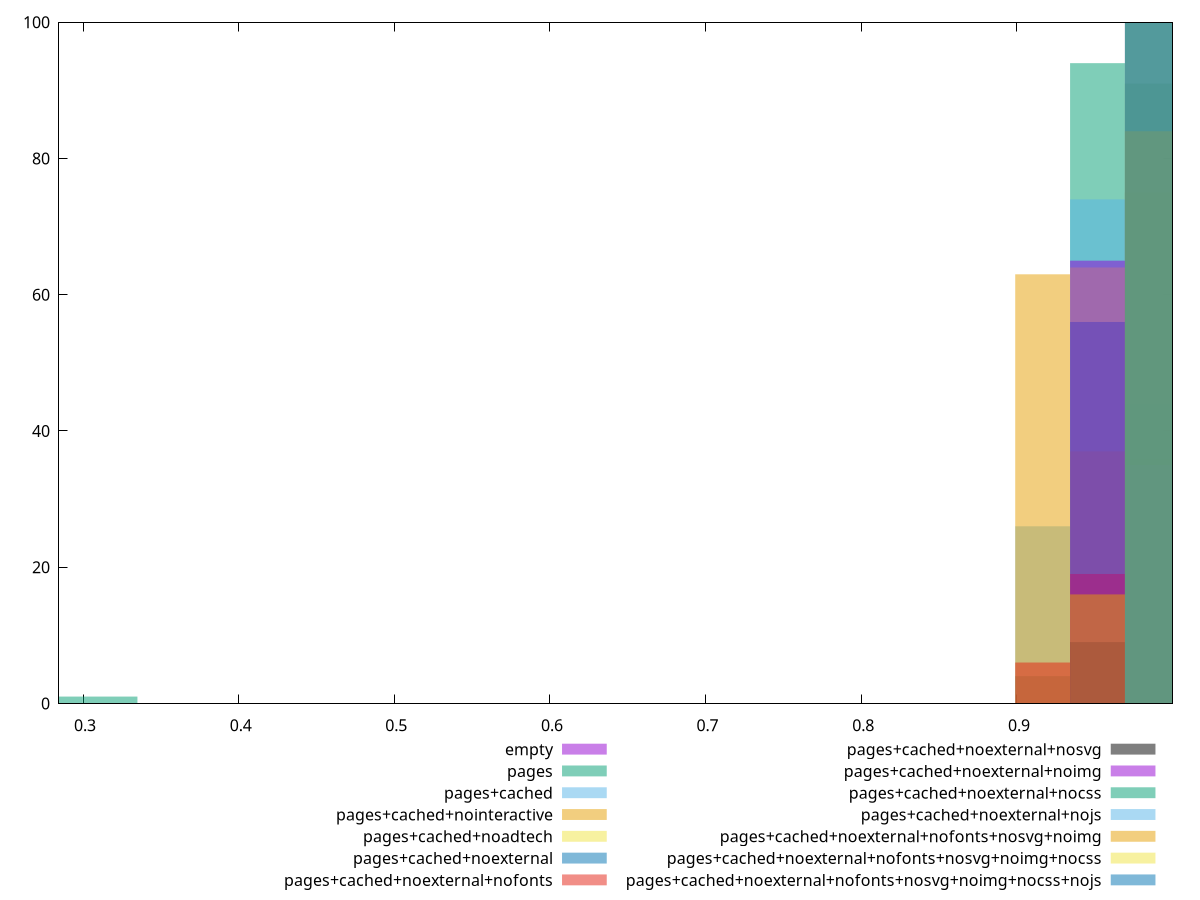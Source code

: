reset

$empty <<EOF
0.9870692156991675 100
EOF

$pages <<EOF
0.28201977591404787 1
0.9518167437099115 94
0.9165642717206556 4
0.31727224790330383 1
EOF

$pagesCached <<EOF
0.9518167437099115 74
0.9165642717206556 26
EOF

$pagesCachedNointeractive <<EOF
0.9518167437099115 37
0.9165642717206556 63
EOF

$pagesCachedNoadtech <<EOF
0.9518167437099115 64
0.9870692156991675 36
EOF

$pagesCachedNoexternal <<EOF
0.9870692156991675 44
0.9518167437099115 56
EOF

$pagesCachedNoexternalNofonts <<EOF
0.9870692156991675 75
0.9518167437099115 19
0.9165642717206556 6
EOF

$pagesCachedNoexternalNosvg <<EOF
0.9870692156991675 91
0.9518167437099115 9
EOF

$pagesCachedNoexternalNoimg <<EOF
0.9870692156991675 35
0.9518167437099115 65
EOF

$pagesCachedNoexternalNocss <<EOF
0.9870692156991675 100
EOF

$pagesCachedNoexternalNojs <<EOF
0.9870692156991675 100
EOF

$pagesCachedNoexternalNofontsNosvgNoimg <<EOF
0.9870692156991675 84
0.9518167437099115 16
EOF

$pagesCachedNoexternalNofontsNosvgNoimgNocss <<EOF
0.9870692156991675 100
EOF

$pagesCachedNoexternalNofontsNosvgNoimgNocssNojs <<EOF
0.9870692156991675 100
EOF

set key outside below
set boxwidth 0.03525247198925598
set xrange [0.28451012032679907:0.9999951154730691]
set yrange [0:100]
set style fill transparent solid 0.5 noborder
set terminal svg size 640, 620 enhanced background rgb 'white'
set output "report_00007_2020-12-11T15:55:29.892Z/first-meaningful-paint/comparison/histogram/all_score.svg"

plot $empty title "empty" with boxes, \
     $pages title "pages" with boxes, \
     $pagesCached title "pages+cached" with boxes, \
     $pagesCachedNointeractive title "pages+cached+nointeractive" with boxes, \
     $pagesCachedNoadtech title "pages+cached+noadtech" with boxes, \
     $pagesCachedNoexternal title "pages+cached+noexternal" with boxes, \
     $pagesCachedNoexternalNofonts title "pages+cached+noexternal+nofonts" with boxes, \
     $pagesCachedNoexternalNosvg title "pages+cached+noexternal+nosvg" with boxes, \
     $pagesCachedNoexternalNoimg title "pages+cached+noexternal+noimg" with boxes, \
     $pagesCachedNoexternalNocss title "pages+cached+noexternal+nocss" with boxes, \
     $pagesCachedNoexternalNojs title "pages+cached+noexternal+nojs" with boxes, \
     $pagesCachedNoexternalNofontsNosvgNoimg title "pages+cached+noexternal+nofonts+nosvg+noimg" with boxes, \
     $pagesCachedNoexternalNofontsNosvgNoimgNocss title "pages+cached+noexternal+nofonts+nosvg+noimg+nocss" with boxes, \
     $pagesCachedNoexternalNofontsNosvgNoimgNocssNojs title "pages+cached+noexternal+nofonts+nosvg+noimg+nocss+nojs" with boxes

reset
